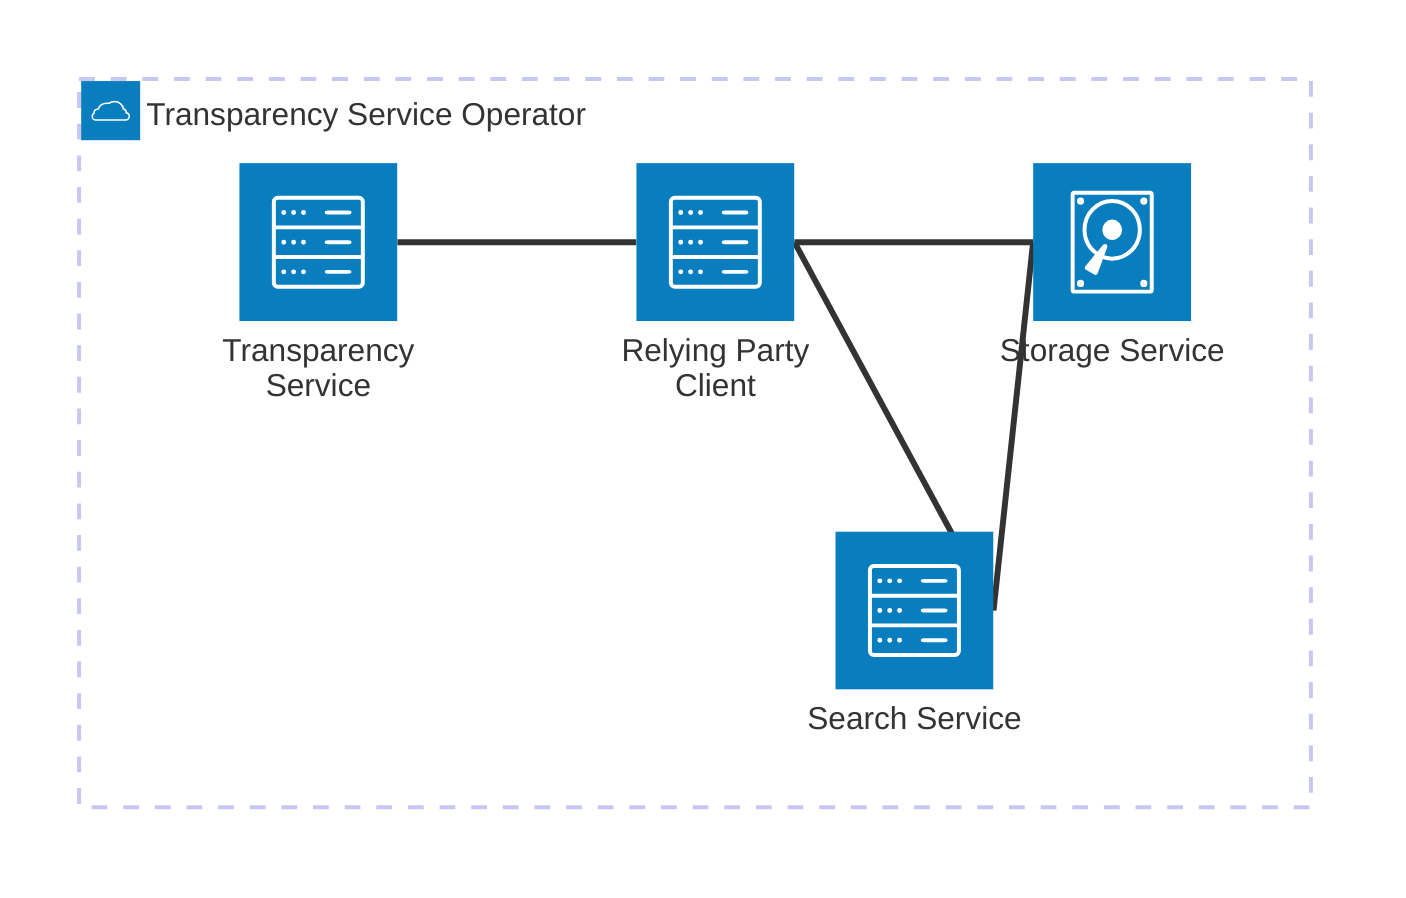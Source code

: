 architecture-beta
    group provider(cloud)[Transparency Service Operator]

    service provider_storage(disk)[Storage Service] in provider
    service provider_tscore(server)[Transparency Service] in provider
    service provider_search(server)[Search Service] in provider
    service provider_rp(server)[Relying Party Client] in provider

    provider_storage:L -- R:provider_search
    provider_tscore:R -- L:provider_rp
    provider_storage:L -- R:provider_rp
    provider_search:R -- R:provider_rp